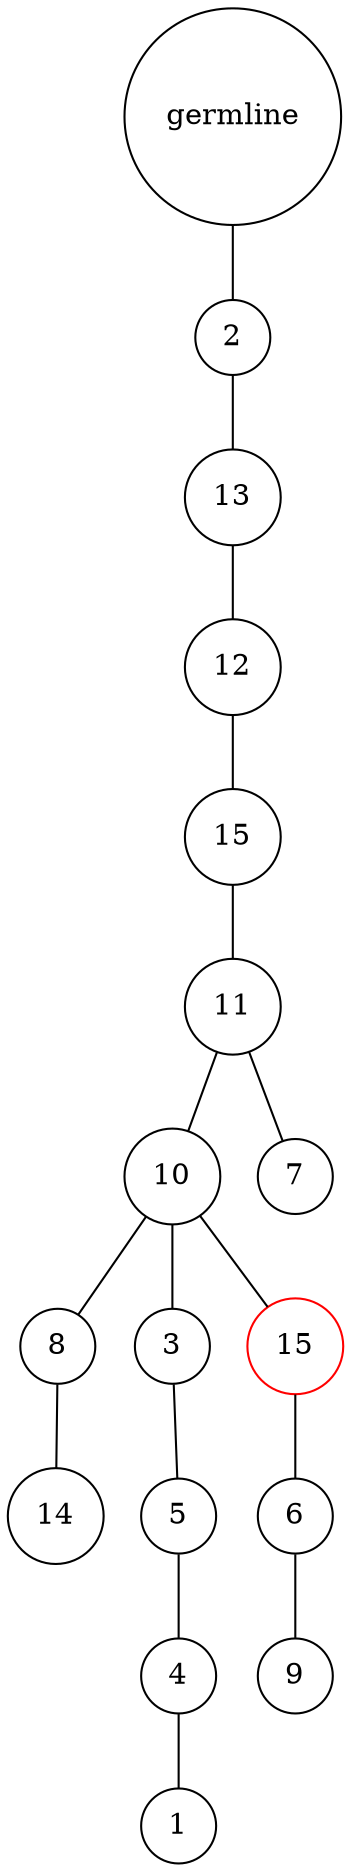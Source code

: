 graph {
	rankdir=UD;
	splines=line;
	node [shape=circle]
	"0x7f5b0e7551f0" [label="germline"];
	"0x7f5b0e755220" [label="2"];
	"0x7f5b0e7551f0" -- "0x7f5b0e755220" ;
	"0x7f5b0e755250" [label="13"];
	"0x7f5b0e755220" -- "0x7f5b0e755250" ;
	"0x7f5b0e755280" [label="12"];
	"0x7f5b0e755250" -- "0x7f5b0e755280" ;
	"0x7f5b0e7552b0" [label="15"];
	"0x7f5b0e755280" -- "0x7f5b0e7552b0" ;
	"0x7f5b0e7552e0" [label="11"];
	"0x7f5b0e7552b0" -- "0x7f5b0e7552e0" ;
	"0x7f5b0e755310" [label="10"];
	"0x7f5b0e7552e0" -- "0x7f5b0e755310" ;
	"0x7f5b0e755340" [label="8"];
	"0x7f5b0e755310" -- "0x7f5b0e755340" ;
	"0x7f5b0e755370" [label="14"];
	"0x7f5b0e755340" -- "0x7f5b0e755370" ;
	"0x7f5b0e7553a0" [label="3"];
	"0x7f5b0e755310" -- "0x7f5b0e7553a0" ;
	"0x7f5b0e7553d0" [label="5"];
	"0x7f5b0e7553a0" -- "0x7f5b0e7553d0" ;
	"0x7f5b0e755400" [label="4"];
	"0x7f5b0e7553d0" -- "0x7f5b0e755400" ;
	"0x7f5b0e755430" [label="1"];
	"0x7f5b0e755400" -- "0x7f5b0e755430" ;
	"0x7f5b0e755460" [label="15",color="red"];
	"0x7f5b0e755310" -- "0x7f5b0e755460" ;
	"0x7f5b0e755490" [label="6"];
	"0x7f5b0e755460" -- "0x7f5b0e755490" ;
	"0x7f5b0e7554c0" [label="9"];
	"0x7f5b0e755490" -- "0x7f5b0e7554c0" ;
	"0x7f5b0e7554f0" [label="7"];
	"0x7f5b0e7552e0" -- "0x7f5b0e7554f0" ;
}
